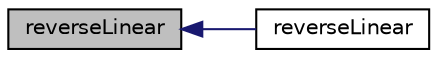 digraph "reverseLinear"
{
  bgcolor="transparent";
  edge [fontname="Helvetica",fontsize="10",labelfontname="Helvetica",labelfontsize="10"];
  node [fontname="Helvetica",fontsize="10",shape=record];
  rankdir="LR";
  Node1 [label="reverseLinear",height=0.2,width=0.4,color="black", fillcolor="grey75", style="filled", fontcolor="black"];
  Node1 -> Node2 [dir="back",color="midnightblue",fontsize="10",style="solid",fontname="Helvetica"];
  Node2 [label="reverseLinear",height=0.2,width=0.4,color="black",URL="$a02195.html#a357940f5c9d5f984c282fa1f1a877812",tooltip="Construct from Istream. "];
}
